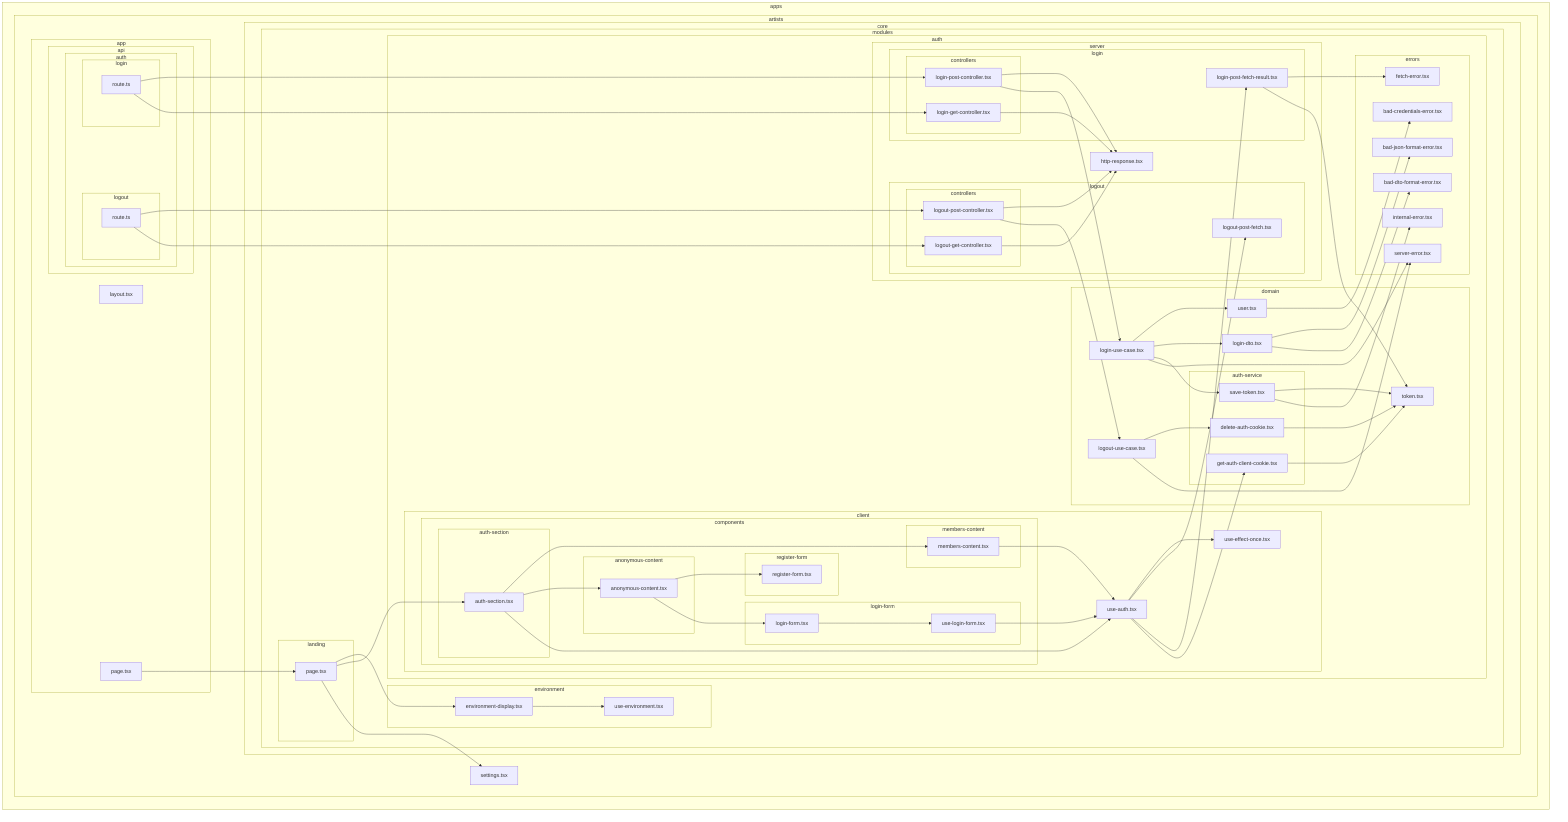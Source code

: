 flowchart LR

subgraph 0["apps"]
subgraph 1["artists"]
subgraph 2["app"]
subgraph 3["api"]
subgraph 4["auth"]
subgraph 5["login"]
6["route.ts"]
end
subgraph T["logout"]
U["route.ts"]
end
end
end
11["layout.tsx"]
12["page.tsx"]
end
subgraph 7["core"]
subgraph 8["modules"]
subgraph 9["auth"]
subgraph A["server"]
subgraph B["login"]
subgraph C["controllers"]
D["login-get-controller.tsx"]
F["login-post-controller.tsx"]
end
1C["login-post-fetch-result.tsx"]
end
E["http-response.tsx"]
subgraph V["logout"]
subgraph W["controllers"]
X["logout-get-controller.tsx"]
Y["logout-post-controller.tsx"]
end
1E["logout-post-fetch.tsx"]
end
end
subgraph G["domain"]
H["login-use-case.tsx"]
subgraph K["auth-service"]
L["save-token.tsx"]
10["delete-auth-cookie.tsx"]
1B["get-auth-client-cookie.tsx"]
end
N["token.tsx"]
O["login-dto.tsx"]
R["user.tsx"]
Z["logout-use-case.tsx"]
end
subgraph I["errors"]
J["server-error.tsx"]
M["internal-error.tsx"]
P["bad-dto-format-error.tsx"]
Q["bad-json-format-error.tsx"]
S["bad-credentials-error.tsx"]
1D["fetch-error.tsx"]
end
subgraph 16["client"]
subgraph 17["components"]
subgraph 18["auth-section"]
19["auth-section.tsx"]
end
subgraph 1G["anonymous-content"]
1H["anonymous-content.tsx"]
end
subgraph 1I["login-form"]
1J["login-form.tsx"]
1K["use-login-form.tsx"]
end
subgraph 1L["register-form"]
1M["register-form.tsx"]
end
subgraph 1N["members-content"]
1O["members-content.tsx"]
end
end
1A["use-auth.tsx"]
1F["use-effect-once.tsx"]
end
end
subgraph 13["landing"]
14["page.tsx"]
end
subgraph 1P["environment"]
1Q["environment-display.tsx"]
1R["use-environment.tsx"]
end
end
end
15["settings.tsx"]
end
end
6-->D
6-->F
D-->E
F-->H
F-->E
H-->J
H-->L
H-->O
H-->R
L-->M
L-->N
O-->P
O-->Q
R-->S
U-->X
U-->Y
X-->E
Y-->Z
Y-->E
Z-->J
Z-->10
10-->N
12-->14
14-->15
14-->19
14-->1Q
19-->1A
19-->1H
19-->1O
1A-->1B
1A-->1C
1A-->1E
1A-->1F
1B-->N
1C-->N
1C-->1D
1H-->1J
1H-->1M
1J-->1K
1K-->1A
1O-->1A
1Q-->1R